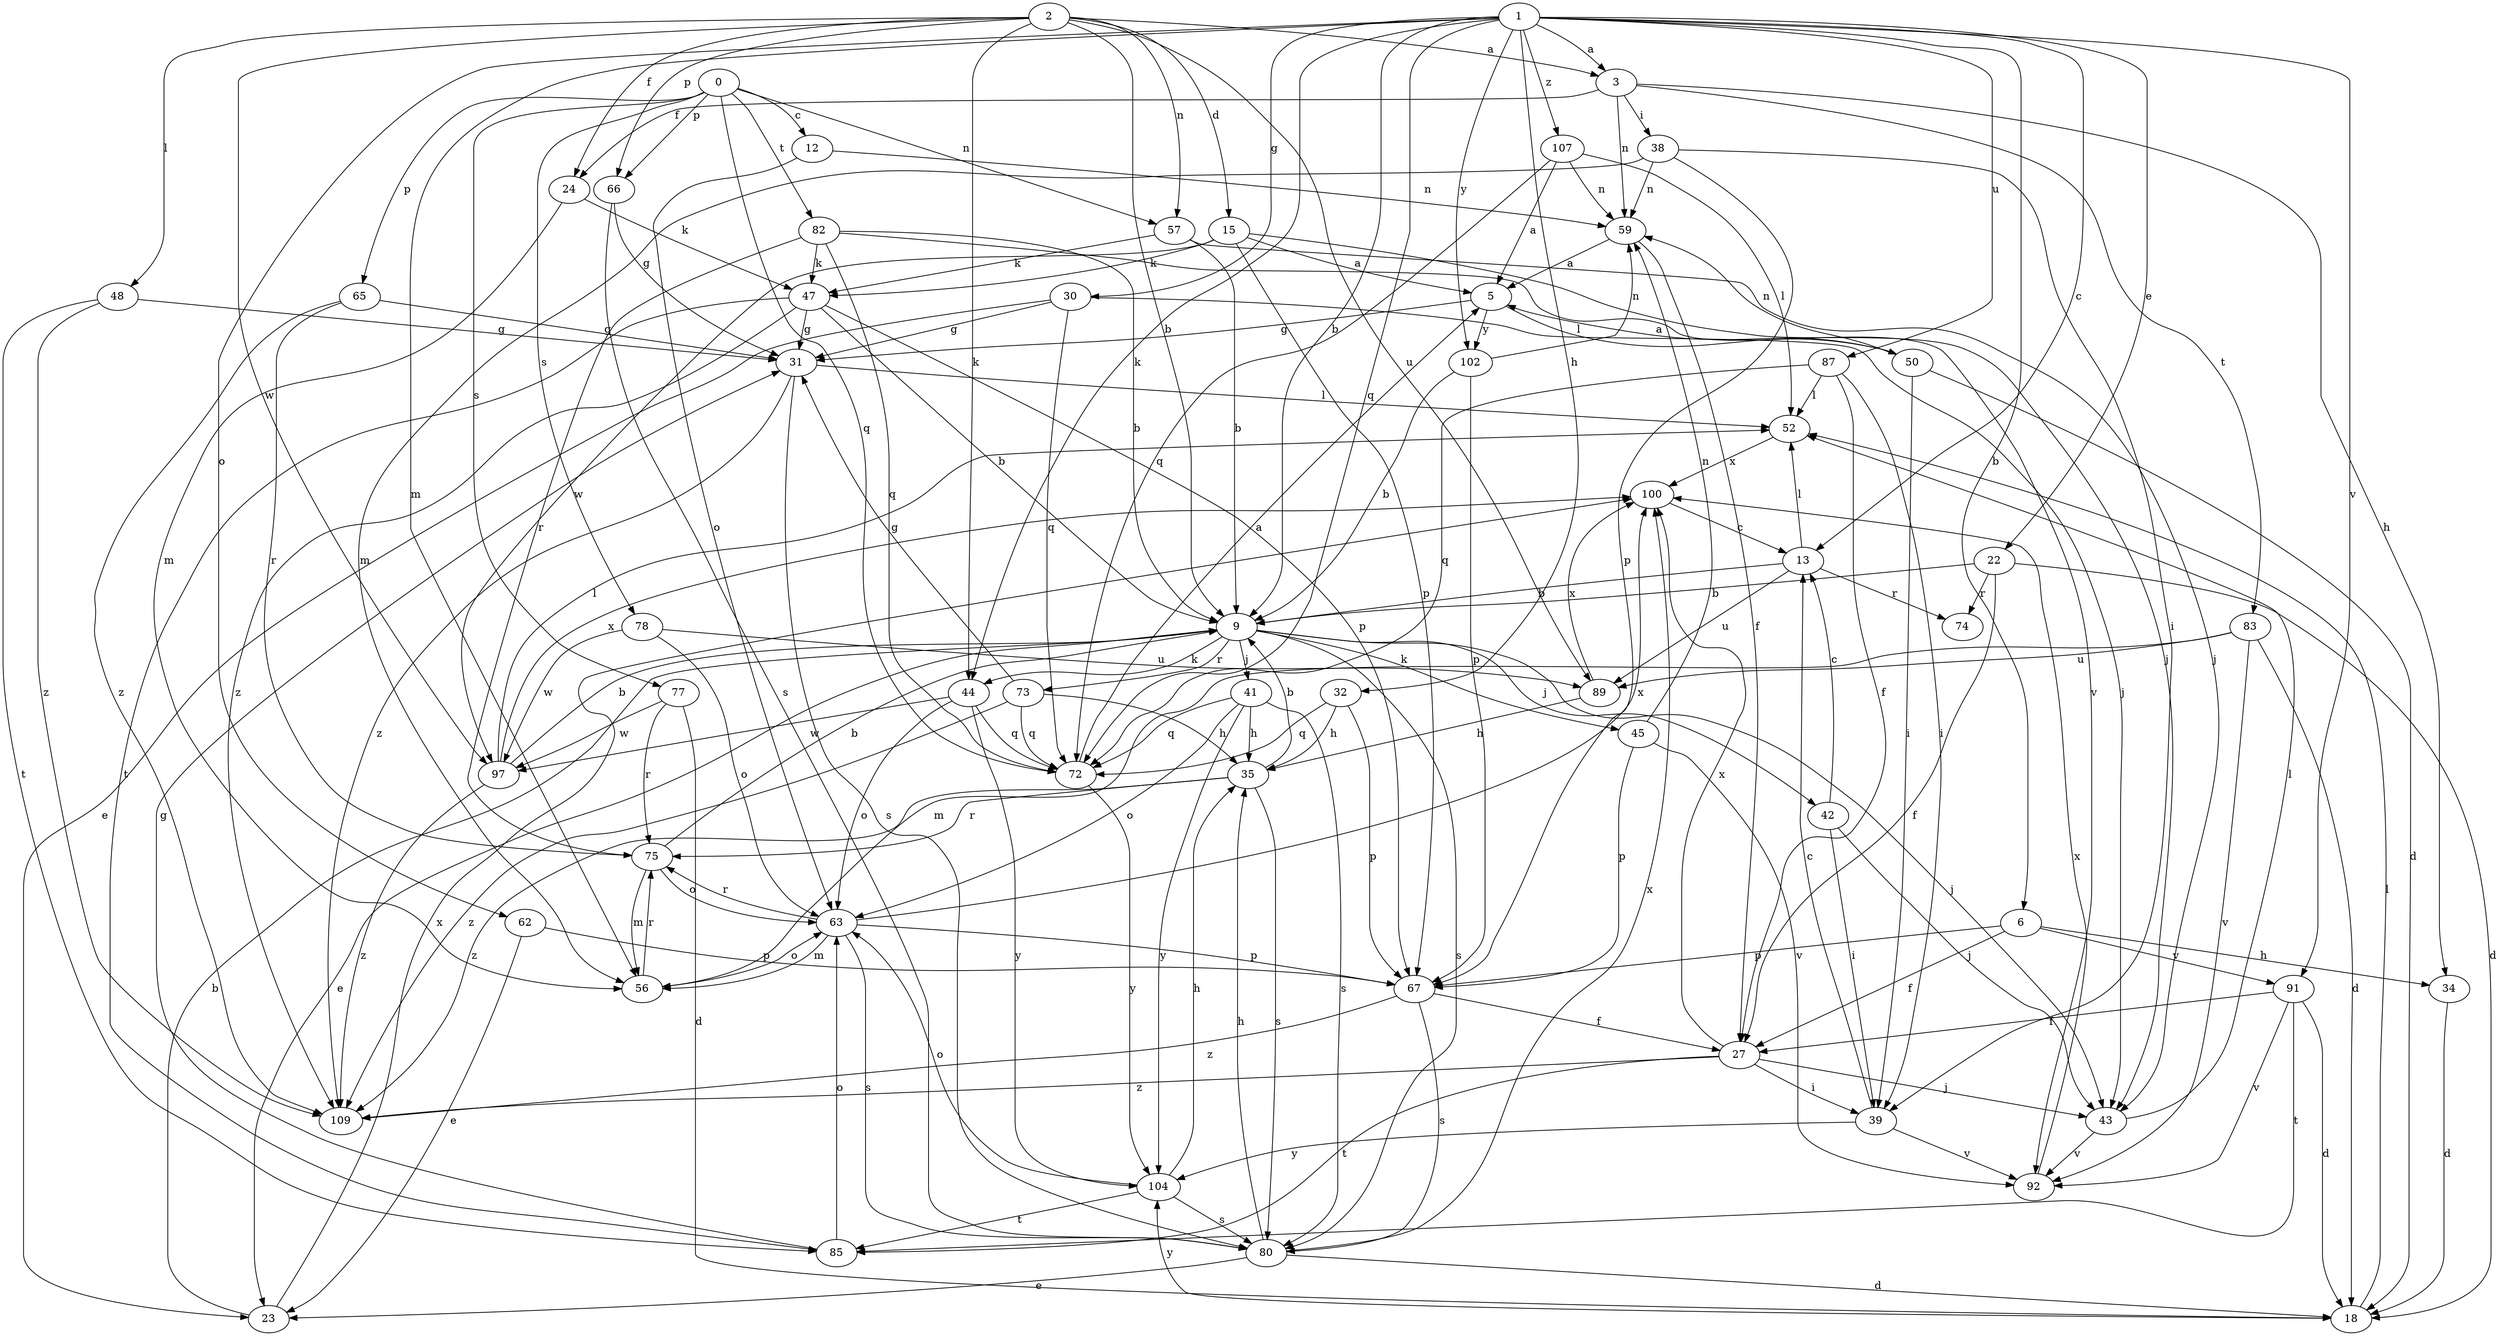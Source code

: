strict digraph  {
0;
1;
2;
3;
5;
6;
9;
12;
13;
15;
18;
22;
23;
24;
27;
30;
31;
32;
34;
35;
38;
39;
41;
42;
43;
44;
45;
47;
48;
50;
52;
56;
57;
59;
62;
63;
65;
66;
67;
72;
73;
74;
75;
77;
78;
80;
82;
83;
85;
87;
89;
91;
92;
97;
100;
102;
104;
107;
109;
0 -> 12  [label=c];
0 -> 57  [label=n];
0 -> 65  [label=p];
0 -> 66  [label=p];
0 -> 72  [label=q];
0 -> 77  [label=s];
0 -> 78  [label=s];
0 -> 82  [label=t];
1 -> 3  [label=a];
1 -> 6  [label=b];
1 -> 9  [label=b];
1 -> 13  [label=c];
1 -> 22  [label=e];
1 -> 30  [label=g];
1 -> 32  [label=h];
1 -> 44  [label=k];
1 -> 56  [label=m];
1 -> 62  [label=o];
1 -> 72  [label=q];
1 -> 87  [label=u];
1 -> 91  [label=v];
1 -> 102  [label=y];
1 -> 107  [label=z];
2 -> 3  [label=a];
2 -> 9  [label=b];
2 -> 15  [label=d];
2 -> 24  [label=f];
2 -> 44  [label=k];
2 -> 48  [label=l];
2 -> 57  [label=n];
2 -> 66  [label=p];
2 -> 89  [label=u];
2 -> 97  [label=w];
3 -> 24  [label=f];
3 -> 34  [label=h];
3 -> 38  [label=i];
3 -> 59  [label=n];
3 -> 83  [label=t];
5 -> 31  [label=g];
5 -> 50  [label=l];
5 -> 102  [label=y];
6 -> 27  [label=f];
6 -> 34  [label=h];
6 -> 67  [label=p];
6 -> 91  [label=v];
9 -> 23  [label=e];
9 -> 41  [label=j];
9 -> 42  [label=j];
9 -> 43  [label=j];
9 -> 44  [label=k];
9 -> 45  [label=k];
9 -> 73  [label=r];
9 -> 80  [label=s];
12 -> 59  [label=n];
12 -> 63  [label=o];
13 -> 9  [label=b];
13 -> 52  [label=l];
13 -> 74  [label=r];
13 -> 89  [label=u];
15 -> 5  [label=a];
15 -> 43  [label=j];
15 -> 47  [label=k];
15 -> 67  [label=p];
15 -> 97  [label=w];
18 -> 52  [label=l];
18 -> 104  [label=y];
22 -> 9  [label=b];
22 -> 18  [label=d];
22 -> 27  [label=f];
22 -> 74  [label=r];
23 -> 9  [label=b];
23 -> 100  [label=x];
24 -> 47  [label=k];
24 -> 56  [label=m];
27 -> 39  [label=i];
27 -> 43  [label=j];
27 -> 85  [label=t];
27 -> 100  [label=x];
27 -> 109  [label=z];
30 -> 23  [label=e];
30 -> 31  [label=g];
30 -> 43  [label=j];
30 -> 72  [label=q];
31 -> 52  [label=l];
31 -> 80  [label=s];
31 -> 109  [label=z];
32 -> 35  [label=h];
32 -> 67  [label=p];
32 -> 72  [label=q];
34 -> 18  [label=d];
35 -> 9  [label=b];
35 -> 75  [label=r];
35 -> 80  [label=s];
35 -> 109  [label=z];
38 -> 39  [label=i];
38 -> 56  [label=m];
38 -> 59  [label=n];
38 -> 67  [label=p];
39 -> 13  [label=c];
39 -> 92  [label=v];
39 -> 104  [label=y];
41 -> 35  [label=h];
41 -> 63  [label=o];
41 -> 72  [label=q];
41 -> 80  [label=s];
41 -> 104  [label=y];
42 -> 13  [label=c];
42 -> 39  [label=i];
42 -> 43  [label=j];
43 -> 52  [label=l];
43 -> 92  [label=v];
44 -> 63  [label=o];
44 -> 72  [label=q];
44 -> 97  [label=w];
44 -> 104  [label=y];
45 -> 59  [label=n];
45 -> 67  [label=p];
45 -> 92  [label=v];
47 -> 9  [label=b];
47 -> 31  [label=g];
47 -> 67  [label=p];
47 -> 85  [label=t];
47 -> 109  [label=z];
48 -> 31  [label=g];
48 -> 85  [label=t];
48 -> 109  [label=z];
50 -> 5  [label=a];
50 -> 18  [label=d];
50 -> 39  [label=i];
50 -> 59  [label=n];
52 -> 100  [label=x];
56 -> 63  [label=o];
56 -> 75  [label=r];
57 -> 9  [label=b];
57 -> 43  [label=j];
57 -> 47  [label=k];
59 -> 5  [label=a];
59 -> 27  [label=f];
62 -> 23  [label=e];
62 -> 67  [label=p];
63 -> 56  [label=m];
63 -> 67  [label=p];
63 -> 75  [label=r];
63 -> 80  [label=s];
63 -> 100  [label=x];
65 -> 31  [label=g];
65 -> 75  [label=r];
65 -> 109  [label=z];
66 -> 31  [label=g];
66 -> 80  [label=s];
67 -> 27  [label=f];
67 -> 80  [label=s];
67 -> 109  [label=z];
72 -> 5  [label=a];
72 -> 104  [label=y];
73 -> 31  [label=g];
73 -> 35  [label=h];
73 -> 72  [label=q];
73 -> 109  [label=z];
75 -> 9  [label=b];
75 -> 56  [label=m];
75 -> 63  [label=o];
77 -> 18  [label=d];
77 -> 75  [label=r];
77 -> 97  [label=w];
78 -> 63  [label=o];
78 -> 89  [label=u];
78 -> 97  [label=w];
80 -> 18  [label=d];
80 -> 23  [label=e];
80 -> 35  [label=h];
80 -> 100  [label=x];
82 -> 9  [label=b];
82 -> 47  [label=k];
82 -> 72  [label=q];
82 -> 75  [label=r];
82 -> 92  [label=v];
83 -> 18  [label=d];
83 -> 56  [label=m];
83 -> 89  [label=u];
83 -> 92  [label=v];
85 -> 31  [label=g];
85 -> 63  [label=o];
87 -> 27  [label=f];
87 -> 39  [label=i];
87 -> 52  [label=l];
87 -> 72  [label=q];
89 -> 35  [label=h];
89 -> 100  [label=x];
91 -> 18  [label=d];
91 -> 27  [label=f];
91 -> 85  [label=t];
91 -> 92  [label=v];
92 -> 100  [label=x];
97 -> 9  [label=b];
97 -> 52  [label=l];
97 -> 100  [label=x];
97 -> 109  [label=z];
100 -> 13  [label=c];
102 -> 9  [label=b];
102 -> 59  [label=n];
102 -> 67  [label=p];
104 -> 35  [label=h];
104 -> 63  [label=o];
104 -> 80  [label=s];
104 -> 85  [label=t];
107 -> 5  [label=a];
107 -> 52  [label=l];
107 -> 59  [label=n];
107 -> 72  [label=q];
}
